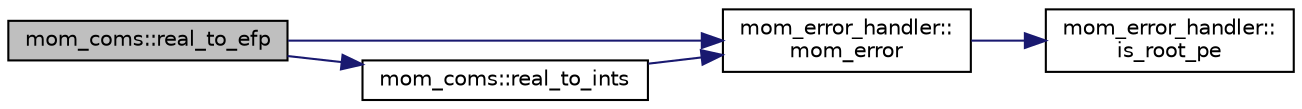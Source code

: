 digraph "mom_coms::real_to_efp"
{
 // INTERACTIVE_SVG=YES
 // LATEX_PDF_SIZE
  edge [fontname="Helvetica",fontsize="10",labelfontname="Helvetica",labelfontsize="10"];
  node [fontname="Helvetica",fontsize="10",shape=record];
  rankdir="LR";
  Node1 [label="mom_coms::real_to_efp",height=0.2,width=0.4,color="black", fillcolor="grey75", style="filled", fontcolor="black",tooltip="Return the extended-fixed-point number that a real number corresponds with."];
  Node1 -> Node2 [color="midnightblue",fontsize="10",style="solid",fontname="Helvetica"];
  Node2 [label="mom_error_handler::\lmom_error",height=0.2,width=0.4,color="black", fillcolor="white", style="filled",URL="$namespacemom__error__handler.html#a460cfb79a06c29fc249952c2a3710d67",tooltip="This provides a convenient interface for writing an mpp_error message with run-time filter based on a..."];
  Node2 -> Node3 [color="midnightblue",fontsize="10",style="solid",fontname="Helvetica"];
  Node3 [label="mom_error_handler::\lis_root_pe",height=0.2,width=0.4,color="black", fillcolor="white", style="filled",URL="$namespacemom__error__handler.html#ad5f00a53059c72fe2332d1436c80ca71",tooltip="This returns .true. if the current PE is the root PE."];
  Node1 -> Node4 [color="midnightblue",fontsize="10",style="solid",fontname="Helvetica"];
  Node4 [label="mom_coms::real_to_ints",height=0.2,width=0.4,color="black", fillcolor="white", style="filled",URL="$namespacemom__coms.html#a0cc261620495abf3313937726883b95e",tooltip="Convert a real number into the array of integers constitute its extended-fixed-point representation."];
  Node4 -> Node2 [color="midnightblue",fontsize="10",style="solid",fontname="Helvetica"];
}
